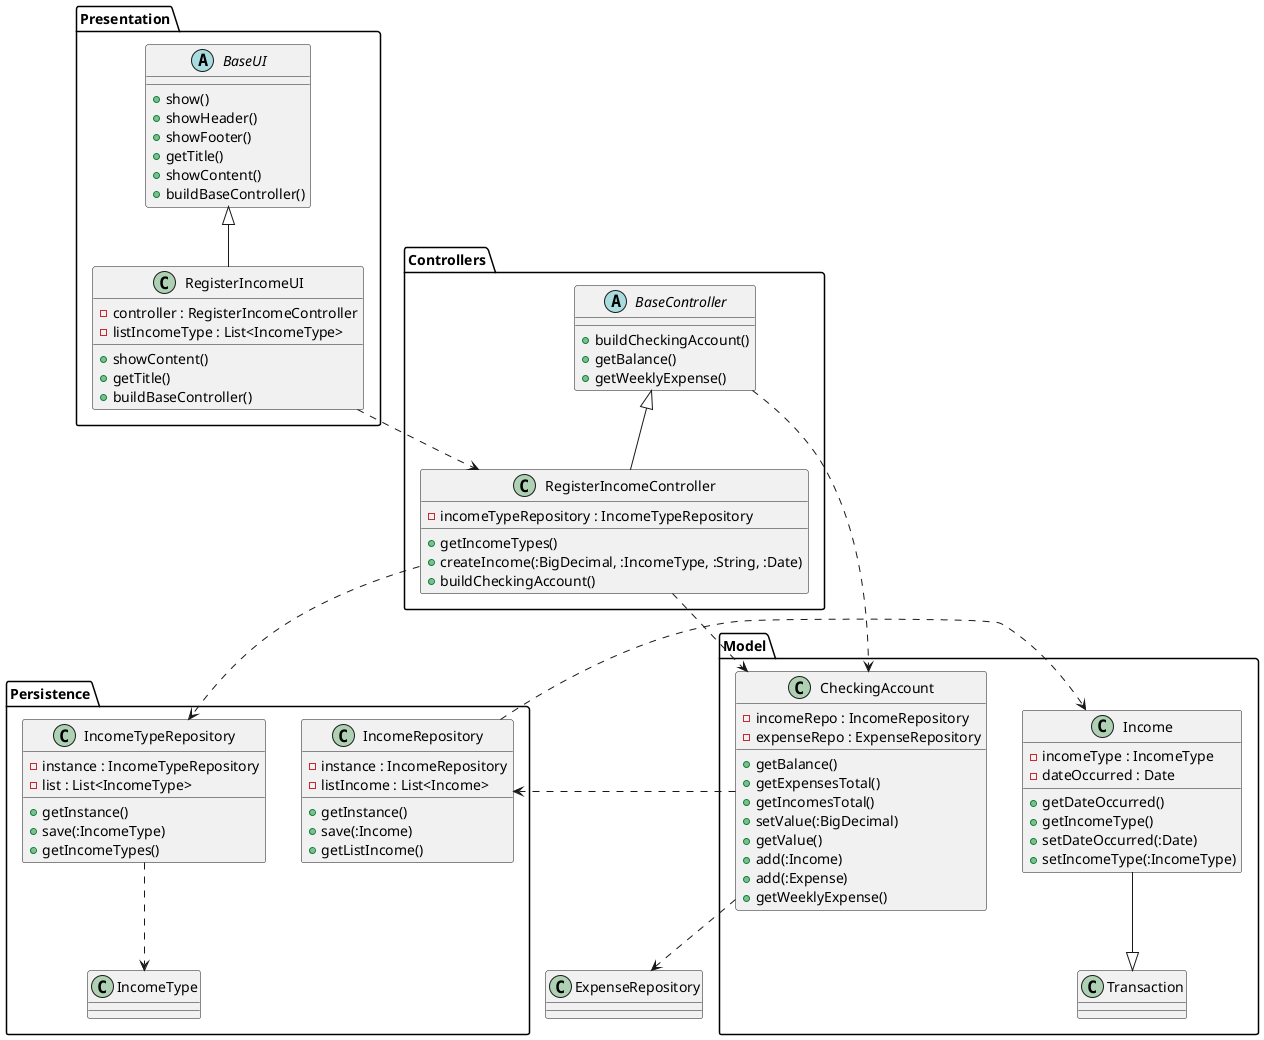 @startuml

package Controllers {
    abstract class BaseController {
        + buildCheckingAccount() 
        + getBalance() 
        + getWeeklyExpense() 
    }

    class RegisterIncomeController {
        - incomeTypeRepository : IncomeTypeRepository
        + getIncomeTypes() 
        + createIncome(:BigDecimal, :IncomeType, :String, :Date) 
        + buildCheckingAccount() 
    }

    BaseController <|-- RegisterIncomeController
}

package Presentation {
    abstract class BaseUI {
        + show() 
        + showHeader() 
        + showFooter() 
        + getTitle() 
        + showContent() 
        + buildBaseController() 
    }

    class RegisterIncomeUI {
        - controller : RegisterIncomeController
        - listIncomeType : List<IncomeType>
        + showContent() 
        + getTitle() 
        + buildBaseController() 
    }

    BaseUI <|-- RegisterIncomeUI
}

package Model {
    class CheckingAccount {
        - incomeRepo : IncomeRepository
        - expenseRepo : ExpenseRepository
        + getBalance() 
        + getExpensesTotal() 
        + getIncomesTotal() 
        + setValue(:BigDecimal) 
        + getValue() 
        + add(:Income) 
        + add(:Expense) 
        + getWeeklyExpense() 
    }

    class Income {
        - incomeType : IncomeType
        - dateOccurred : Date
        + getDateOccurred() 
        + getIncomeType() 
        + setDateOccurred(:Date) 
        + setIncomeType(:IncomeType) 
    }

    Income --|> Transaction
}

package Persistence {
    class IncomeRepository {
        - instance : IncomeRepository
        - listIncome : List<Income>
        + getInstance() 
        + save(:Income) 
        + getListIncome() 
    }

    class IncomeTypeRepository {
        - instance : IncomeTypeRepository
        - list : List<IncomeType>
        + getInstance() 
        + save(:IncomeType) 
        + getIncomeTypes() 
    }

    IncomeRepository ..> Income
    IncomeTypeRepository ..> IncomeType
}

BaseController ..> CheckingAccount
RegisterIncomeController ..> IncomeTypeRepository
RegisterIncomeController ..> CheckingAccount
RegisterIncomeUI ..> RegisterIncomeController
CheckingAccount ..> IncomeRepository
CheckingAccount ..> ExpenseRepository

@enduml

